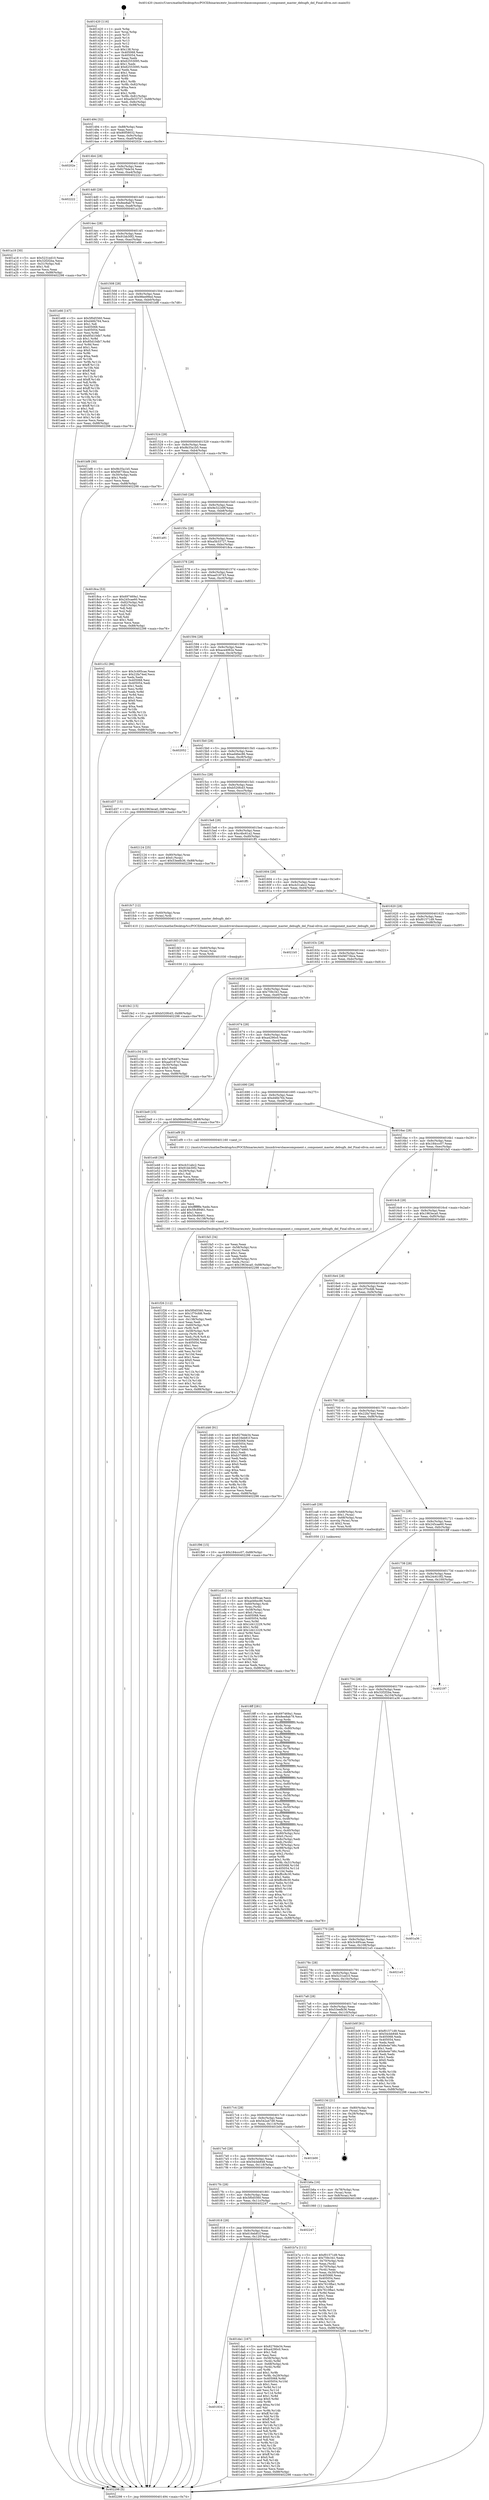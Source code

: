 digraph "0x401420" {
  label = "0x401420 (/mnt/c/Users/mathe/Desktop/tcc/POCII/binaries/extr_linuxdriversbasecomponent.c_component_master_debugfs_del_Final-ollvm.out::main(0))"
  labelloc = "t"
  node[shape=record]

  Entry [label="",width=0.3,height=0.3,shape=circle,fillcolor=black,style=filled]
  "0x401494" [label="{
     0x401494 [32]\l
     | [instrs]\l
     &nbsp;&nbsp;0x401494 \<+6\>: mov -0x88(%rbp),%eax\l
     &nbsp;&nbsp;0x40149a \<+2\>: mov %eax,%ecx\l
     &nbsp;&nbsp;0x40149c \<+6\>: sub $0x80f58032,%ecx\l
     &nbsp;&nbsp;0x4014a2 \<+6\>: mov %eax,-0x9c(%rbp)\l
     &nbsp;&nbsp;0x4014a8 \<+6\>: mov %ecx,-0xa0(%rbp)\l
     &nbsp;&nbsp;0x4014ae \<+6\>: je 000000000040202e \<main+0xc0e\>\l
  }"]
  "0x40202e" [label="{
     0x40202e\l
  }", style=dashed]
  "0x4014b4" [label="{
     0x4014b4 [28]\l
     | [instrs]\l
     &nbsp;&nbsp;0x4014b4 \<+5\>: jmp 00000000004014b9 \<main+0x99\>\l
     &nbsp;&nbsp;0x4014b9 \<+6\>: mov -0x9c(%rbp),%eax\l
     &nbsp;&nbsp;0x4014bf \<+5\>: sub $0x8276de34,%eax\l
     &nbsp;&nbsp;0x4014c4 \<+6\>: mov %eax,-0xa4(%rbp)\l
     &nbsp;&nbsp;0x4014ca \<+6\>: je 0000000000402222 \<main+0xe02\>\l
  }"]
  Exit [label="",width=0.3,height=0.3,shape=circle,fillcolor=black,style=filled,peripheries=2]
  "0x402222" [label="{
     0x402222\l
  }", style=dashed]
  "0x4014d0" [label="{
     0x4014d0 [28]\l
     | [instrs]\l
     &nbsp;&nbsp;0x4014d0 \<+5\>: jmp 00000000004014d5 \<main+0xb5\>\l
     &nbsp;&nbsp;0x4014d5 \<+6\>: mov -0x9c(%rbp),%eax\l
     &nbsp;&nbsp;0x4014db \<+5\>: sub $0x8ee8ab79,%eax\l
     &nbsp;&nbsp;0x4014e0 \<+6\>: mov %eax,-0xa8(%rbp)\l
     &nbsp;&nbsp;0x4014e6 \<+6\>: je 0000000000401a18 \<main+0x5f8\>\l
  }"]
  "0x401fe2" [label="{
     0x401fe2 [15]\l
     | [instrs]\l
     &nbsp;&nbsp;0x401fe2 \<+10\>: movl $0xb520fcd3,-0x88(%rbp)\l
     &nbsp;&nbsp;0x401fec \<+5\>: jmp 0000000000402298 \<main+0xe78\>\l
  }"]
  "0x401a18" [label="{
     0x401a18 [30]\l
     | [instrs]\l
     &nbsp;&nbsp;0x401a18 \<+5\>: mov $0x5231ed10,%eax\l
     &nbsp;&nbsp;0x401a1d \<+5\>: mov $0x32f2f2ba,%ecx\l
     &nbsp;&nbsp;0x401a22 \<+3\>: mov -0x31(%rbp),%dl\l
     &nbsp;&nbsp;0x401a25 \<+3\>: test $0x1,%dl\l
     &nbsp;&nbsp;0x401a28 \<+3\>: cmovne %ecx,%eax\l
     &nbsp;&nbsp;0x401a2b \<+6\>: mov %eax,-0x88(%rbp)\l
     &nbsp;&nbsp;0x401a31 \<+5\>: jmp 0000000000402298 \<main+0xe78\>\l
  }"]
  "0x4014ec" [label="{
     0x4014ec [28]\l
     | [instrs]\l
     &nbsp;&nbsp;0x4014ec \<+5\>: jmp 00000000004014f1 \<main+0xd1\>\l
     &nbsp;&nbsp;0x4014f1 \<+6\>: mov -0x9c(%rbp),%eax\l
     &nbsp;&nbsp;0x4014f7 \<+5\>: sub $0x91bb30f2,%eax\l
     &nbsp;&nbsp;0x4014fc \<+6\>: mov %eax,-0xac(%rbp)\l
     &nbsp;&nbsp;0x401502 \<+6\>: je 0000000000401e66 \<main+0xa46\>\l
  }"]
  "0x401fd3" [label="{
     0x401fd3 [15]\l
     | [instrs]\l
     &nbsp;&nbsp;0x401fd3 \<+4\>: mov -0x60(%rbp),%rax\l
     &nbsp;&nbsp;0x401fd7 \<+3\>: mov (%rax),%rax\l
     &nbsp;&nbsp;0x401fda \<+3\>: mov %rax,%rdi\l
     &nbsp;&nbsp;0x401fdd \<+5\>: call 0000000000401030 \<free@plt\>\l
     | [calls]\l
     &nbsp;&nbsp;0x401030 \{1\} (unknown)\l
  }"]
  "0x401e66" [label="{
     0x401e66 [147]\l
     | [instrs]\l
     &nbsp;&nbsp;0x401e66 \<+5\>: mov $0x5f0d5560,%eax\l
     &nbsp;&nbsp;0x401e6b \<+5\>: mov $0xd46b764,%ecx\l
     &nbsp;&nbsp;0x401e70 \<+2\>: mov $0x1,%dl\l
     &nbsp;&nbsp;0x401e72 \<+7\>: mov 0x405068,%esi\l
     &nbsp;&nbsp;0x401e79 \<+7\>: mov 0x405054,%edi\l
     &nbsp;&nbsp;0x401e80 \<+3\>: mov %esi,%r8d\l
     &nbsp;&nbsp;0x401e83 \<+7\>: add $0x85d10db7,%r8d\l
     &nbsp;&nbsp;0x401e8a \<+4\>: sub $0x1,%r8d\l
     &nbsp;&nbsp;0x401e8e \<+7\>: sub $0x85d10db7,%r8d\l
     &nbsp;&nbsp;0x401e95 \<+4\>: imul %r8d,%esi\l
     &nbsp;&nbsp;0x401e99 \<+3\>: and $0x1,%esi\l
     &nbsp;&nbsp;0x401e9c \<+3\>: cmp $0x0,%esi\l
     &nbsp;&nbsp;0x401e9f \<+4\>: sete %r9b\l
     &nbsp;&nbsp;0x401ea3 \<+3\>: cmp $0xa,%edi\l
     &nbsp;&nbsp;0x401ea6 \<+4\>: setl %r10b\l
     &nbsp;&nbsp;0x401eaa \<+3\>: mov %r9b,%r11b\l
     &nbsp;&nbsp;0x401ead \<+4\>: xor $0xff,%r11b\l
     &nbsp;&nbsp;0x401eb1 \<+3\>: mov %r10b,%bl\l
     &nbsp;&nbsp;0x401eb4 \<+3\>: xor $0xff,%bl\l
     &nbsp;&nbsp;0x401eb7 \<+3\>: xor $0x1,%dl\l
     &nbsp;&nbsp;0x401eba \<+3\>: mov %r11b,%r14b\l
     &nbsp;&nbsp;0x401ebd \<+4\>: and $0xff,%r14b\l
     &nbsp;&nbsp;0x401ec1 \<+3\>: and %dl,%r9b\l
     &nbsp;&nbsp;0x401ec4 \<+3\>: mov %bl,%r15b\l
     &nbsp;&nbsp;0x401ec7 \<+4\>: and $0xff,%r15b\l
     &nbsp;&nbsp;0x401ecb \<+3\>: and %dl,%r10b\l
     &nbsp;&nbsp;0x401ece \<+3\>: or %r9b,%r14b\l
     &nbsp;&nbsp;0x401ed1 \<+3\>: or %r10b,%r15b\l
     &nbsp;&nbsp;0x401ed4 \<+3\>: xor %r15b,%r14b\l
     &nbsp;&nbsp;0x401ed7 \<+3\>: or %bl,%r11b\l
     &nbsp;&nbsp;0x401eda \<+4\>: xor $0xff,%r11b\l
     &nbsp;&nbsp;0x401ede \<+3\>: or $0x1,%dl\l
     &nbsp;&nbsp;0x401ee1 \<+3\>: and %dl,%r11b\l
     &nbsp;&nbsp;0x401ee4 \<+3\>: or %r11b,%r14b\l
     &nbsp;&nbsp;0x401ee7 \<+4\>: test $0x1,%r14b\l
     &nbsp;&nbsp;0x401eeb \<+3\>: cmovne %ecx,%eax\l
     &nbsp;&nbsp;0x401eee \<+6\>: mov %eax,-0x88(%rbp)\l
     &nbsp;&nbsp;0x401ef4 \<+5\>: jmp 0000000000402298 \<main+0xe78\>\l
  }"]
  "0x401508" [label="{
     0x401508 [28]\l
     | [instrs]\l
     &nbsp;&nbsp;0x401508 \<+5\>: jmp 000000000040150d \<main+0xed\>\l
     &nbsp;&nbsp;0x40150d \<+6\>: mov -0x9c(%rbp),%eax\l
     &nbsp;&nbsp;0x401513 \<+5\>: sub $0x98ee99ed,%eax\l
     &nbsp;&nbsp;0x401518 \<+6\>: mov %eax,-0xb0(%rbp)\l
     &nbsp;&nbsp;0x40151e \<+6\>: je 0000000000401bf8 \<main+0x7d8\>\l
  }"]
  "0x401f26" [label="{
     0x401f26 [112]\l
     | [instrs]\l
     &nbsp;&nbsp;0x401f26 \<+5\>: mov $0x5f0d5560,%ecx\l
     &nbsp;&nbsp;0x401f2b \<+5\>: mov $0x1f70cfd6,%edx\l
     &nbsp;&nbsp;0x401f30 \<+2\>: xor %esi,%esi\l
     &nbsp;&nbsp;0x401f32 \<+6\>: mov -0x138(%rbp),%edi\l
     &nbsp;&nbsp;0x401f38 \<+3\>: imul %eax,%edi\l
     &nbsp;&nbsp;0x401f3b \<+4\>: mov -0x60(%rbp),%r8\l
     &nbsp;&nbsp;0x401f3f \<+3\>: mov (%r8),%r8\l
     &nbsp;&nbsp;0x401f42 \<+4\>: mov -0x58(%rbp),%r9\l
     &nbsp;&nbsp;0x401f46 \<+3\>: movslq (%r9),%r9\l
     &nbsp;&nbsp;0x401f49 \<+4\>: mov %edi,(%r8,%r9,4)\l
     &nbsp;&nbsp;0x401f4d \<+7\>: mov 0x405068,%eax\l
     &nbsp;&nbsp;0x401f54 \<+7\>: mov 0x405054,%edi\l
     &nbsp;&nbsp;0x401f5b \<+3\>: sub $0x1,%esi\l
     &nbsp;&nbsp;0x401f5e \<+3\>: mov %eax,%r10d\l
     &nbsp;&nbsp;0x401f61 \<+3\>: add %esi,%r10d\l
     &nbsp;&nbsp;0x401f64 \<+4\>: imul %r10d,%eax\l
     &nbsp;&nbsp;0x401f68 \<+3\>: and $0x1,%eax\l
     &nbsp;&nbsp;0x401f6b \<+3\>: cmp $0x0,%eax\l
     &nbsp;&nbsp;0x401f6e \<+4\>: sete %r11b\l
     &nbsp;&nbsp;0x401f72 \<+3\>: cmp $0xa,%edi\l
     &nbsp;&nbsp;0x401f75 \<+3\>: setl %bl\l
     &nbsp;&nbsp;0x401f78 \<+3\>: mov %r11b,%r14b\l
     &nbsp;&nbsp;0x401f7b \<+3\>: and %bl,%r14b\l
     &nbsp;&nbsp;0x401f7e \<+3\>: xor %bl,%r11b\l
     &nbsp;&nbsp;0x401f81 \<+3\>: or %r11b,%r14b\l
     &nbsp;&nbsp;0x401f84 \<+4\>: test $0x1,%r14b\l
     &nbsp;&nbsp;0x401f88 \<+3\>: cmovne %edx,%ecx\l
     &nbsp;&nbsp;0x401f8b \<+6\>: mov %ecx,-0x88(%rbp)\l
     &nbsp;&nbsp;0x401f91 \<+5\>: jmp 0000000000402298 \<main+0xe78\>\l
  }"]
  "0x401bf8" [label="{
     0x401bf8 [30]\l
     | [instrs]\l
     &nbsp;&nbsp;0x401bf8 \<+5\>: mov $0x9b35a1b5,%eax\l
     &nbsp;&nbsp;0x401bfd \<+5\>: mov $0xf4673bca,%ecx\l
     &nbsp;&nbsp;0x401c02 \<+3\>: mov -0x30(%rbp),%edx\l
     &nbsp;&nbsp;0x401c05 \<+3\>: cmp $0x1,%edx\l
     &nbsp;&nbsp;0x401c08 \<+3\>: cmovl %ecx,%eax\l
     &nbsp;&nbsp;0x401c0b \<+6\>: mov %eax,-0x88(%rbp)\l
     &nbsp;&nbsp;0x401c11 \<+5\>: jmp 0000000000402298 \<main+0xe78\>\l
  }"]
  "0x401524" [label="{
     0x401524 [28]\l
     | [instrs]\l
     &nbsp;&nbsp;0x401524 \<+5\>: jmp 0000000000401529 \<main+0x109\>\l
     &nbsp;&nbsp;0x401529 \<+6\>: mov -0x9c(%rbp),%eax\l
     &nbsp;&nbsp;0x40152f \<+5\>: sub $0x9b35a1b5,%eax\l
     &nbsp;&nbsp;0x401534 \<+6\>: mov %eax,-0xb4(%rbp)\l
     &nbsp;&nbsp;0x40153a \<+6\>: je 0000000000401c16 \<main+0x7f6\>\l
  }"]
  "0x401efe" [label="{
     0x401efe [40]\l
     | [instrs]\l
     &nbsp;&nbsp;0x401efe \<+5\>: mov $0x2,%ecx\l
     &nbsp;&nbsp;0x401f03 \<+1\>: cltd\l
     &nbsp;&nbsp;0x401f04 \<+2\>: idiv %ecx\l
     &nbsp;&nbsp;0x401f06 \<+6\>: imul $0xfffffffe,%edx,%ecx\l
     &nbsp;&nbsp;0x401f0c \<+6\>: add $0x59c89461,%ecx\l
     &nbsp;&nbsp;0x401f12 \<+3\>: add $0x1,%ecx\l
     &nbsp;&nbsp;0x401f15 \<+6\>: sub $0x59c89461,%ecx\l
     &nbsp;&nbsp;0x401f1b \<+6\>: mov %ecx,-0x138(%rbp)\l
     &nbsp;&nbsp;0x401f21 \<+5\>: call 0000000000401160 \<next_i\>\l
     | [calls]\l
     &nbsp;&nbsp;0x401160 \{1\} (/mnt/c/Users/mathe/Desktop/tcc/POCII/binaries/extr_linuxdriversbasecomponent.c_component_master_debugfs_del_Final-ollvm.out::next_i)\l
  }"]
  "0x401c16" [label="{
     0x401c16\l
  }", style=dashed]
  "0x401540" [label="{
     0x401540 [28]\l
     | [instrs]\l
     &nbsp;&nbsp;0x401540 \<+5\>: jmp 0000000000401545 \<main+0x125\>\l
     &nbsp;&nbsp;0x401545 \<+6\>: mov -0x9c(%rbp),%eax\l
     &nbsp;&nbsp;0x40154b \<+5\>: sub $0x9e32249f,%eax\l
     &nbsp;&nbsp;0x401550 \<+6\>: mov %eax,-0xb8(%rbp)\l
     &nbsp;&nbsp;0x401556 \<+6\>: je 0000000000401a91 \<main+0x671\>\l
  }"]
  "0x401834" [label="{
     0x401834\l
  }", style=dashed]
  "0x401a91" [label="{
     0x401a91\l
  }", style=dashed]
  "0x40155c" [label="{
     0x40155c [28]\l
     | [instrs]\l
     &nbsp;&nbsp;0x40155c \<+5\>: jmp 0000000000401561 \<main+0x141\>\l
     &nbsp;&nbsp;0x401561 \<+6\>: mov -0x9c(%rbp),%eax\l
     &nbsp;&nbsp;0x401567 \<+5\>: sub $0xa5b33727,%eax\l
     &nbsp;&nbsp;0x40156c \<+6\>: mov %eax,-0xbc(%rbp)\l
     &nbsp;&nbsp;0x401572 \<+6\>: je 00000000004018ca \<main+0x4aa\>\l
  }"]
  "0x401da1" [label="{
     0x401da1 [167]\l
     | [instrs]\l
     &nbsp;&nbsp;0x401da1 \<+5\>: mov $0x8276de34,%eax\l
     &nbsp;&nbsp;0x401da6 \<+5\>: mov $0xa4290c0,%ecx\l
     &nbsp;&nbsp;0x401dab \<+2\>: mov $0x1,%dl\l
     &nbsp;&nbsp;0x401dad \<+2\>: xor %esi,%esi\l
     &nbsp;&nbsp;0x401daf \<+4\>: mov -0x58(%rbp),%rdi\l
     &nbsp;&nbsp;0x401db3 \<+3\>: mov (%rdi),%r8d\l
     &nbsp;&nbsp;0x401db6 \<+4\>: mov -0x68(%rbp),%rdi\l
     &nbsp;&nbsp;0x401dba \<+3\>: cmp (%rdi),%r8d\l
     &nbsp;&nbsp;0x401dbd \<+4\>: setl %r9b\l
     &nbsp;&nbsp;0x401dc1 \<+4\>: and $0x1,%r9b\l
     &nbsp;&nbsp;0x401dc5 \<+4\>: mov %r9b,-0x29(%rbp)\l
     &nbsp;&nbsp;0x401dc9 \<+8\>: mov 0x405068,%r8d\l
     &nbsp;&nbsp;0x401dd1 \<+8\>: mov 0x405054,%r10d\l
     &nbsp;&nbsp;0x401dd9 \<+3\>: sub $0x1,%esi\l
     &nbsp;&nbsp;0x401ddc \<+3\>: mov %r8d,%r11d\l
     &nbsp;&nbsp;0x401ddf \<+3\>: add %esi,%r11d\l
     &nbsp;&nbsp;0x401de2 \<+4\>: imul %r11d,%r8d\l
     &nbsp;&nbsp;0x401de6 \<+4\>: and $0x1,%r8d\l
     &nbsp;&nbsp;0x401dea \<+4\>: cmp $0x0,%r8d\l
     &nbsp;&nbsp;0x401dee \<+4\>: sete %r9b\l
     &nbsp;&nbsp;0x401df2 \<+4\>: cmp $0xa,%r10d\l
     &nbsp;&nbsp;0x401df6 \<+3\>: setl %bl\l
     &nbsp;&nbsp;0x401df9 \<+3\>: mov %r9b,%r14b\l
     &nbsp;&nbsp;0x401dfc \<+4\>: xor $0xff,%r14b\l
     &nbsp;&nbsp;0x401e00 \<+3\>: mov %bl,%r15b\l
     &nbsp;&nbsp;0x401e03 \<+4\>: xor $0xff,%r15b\l
     &nbsp;&nbsp;0x401e07 \<+3\>: xor $0x0,%dl\l
     &nbsp;&nbsp;0x401e0a \<+3\>: mov %r14b,%r12b\l
     &nbsp;&nbsp;0x401e0d \<+4\>: and $0x0,%r12b\l
     &nbsp;&nbsp;0x401e11 \<+3\>: and %dl,%r9b\l
     &nbsp;&nbsp;0x401e14 \<+3\>: mov %r15b,%r13b\l
     &nbsp;&nbsp;0x401e17 \<+4\>: and $0x0,%r13b\l
     &nbsp;&nbsp;0x401e1b \<+2\>: and %dl,%bl\l
     &nbsp;&nbsp;0x401e1d \<+3\>: or %r9b,%r12b\l
     &nbsp;&nbsp;0x401e20 \<+3\>: or %bl,%r13b\l
     &nbsp;&nbsp;0x401e23 \<+3\>: xor %r13b,%r12b\l
     &nbsp;&nbsp;0x401e26 \<+3\>: or %r15b,%r14b\l
     &nbsp;&nbsp;0x401e29 \<+4\>: xor $0xff,%r14b\l
     &nbsp;&nbsp;0x401e2d \<+3\>: or $0x0,%dl\l
     &nbsp;&nbsp;0x401e30 \<+3\>: and %dl,%r14b\l
     &nbsp;&nbsp;0x401e33 \<+3\>: or %r14b,%r12b\l
     &nbsp;&nbsp;0x401e36 \<+4\>: test $0x1,%r12b\l
     &nbsp;&nbsp;0x401e3a \<+3\>: cmovne %ecx,%eax\l
     &nbsp;&nbsp;0x401e3d \<+6\>: mov %eax,-0x88(%rbp)\l
     &nbsp;&nbsp;0x401e43 \<+5\>: jmp 0000000000402298 \<main+0xe78\>\l
  }"]
  "0x4018ca" [label="{
     0x4018ca [53]\l
     | [instrs]\l
     &nbsp;&nbsp;0x4018ca \<+5\>: mov $0x697469a1,%eax\l
     &nbsp;&nbsp;0x4018cf \<+5\>: mov $0x245cae60,%ecx\l
     &nbsp;&nbsp;0x4018d4 \<+6\>: mov -0x82(%rbp),%dl\l
     &nbsp;&nbsp;0x4018da \<+7\>: mov -0x81(%rbp),%sil\l
     &nbsp;&nbsp;0x4018e1 \<+3\>: mov %dl,%dil\l
     &nbsp;&nbsp;0x4018e4 \<+3\>: and %sil,%dil\l
     &nbsp;&nbsp;0x4018e7 \<+3\>: xor %sil,%dl\l
     &nbsp;&nbsp;0x4018ea \<+3\>: or %dl,%dil\l
     &nbsp;&nbsp;0x4018ed \<+4\>: test $0x1,%dil\l
     &nbsp;&nbsp;0x4018f1 \<+3\>: cmovne %ecx,%eax\l
     &nbsp;&nbsp;0x4018f4 \<+6\>: mov %eax,-0x88(%rbp)\l
     &nbsp;&nbsp;0x4018fa \<+5\>: jmp 0000000000402298 \<main+0xe78\>\l
  }"]
  "0x401578" [label="{
     0x401578 [28]\l
     | [instrs]\l
     &nbsp;&nbsp;0x401578 \<+5\>: jmp 000000000040157d \<main+0x15d\>\l
     &nbsp;&nbsp;0x40157d \<+6\>: mov -0x9c(%rbp),%eax\l
     &nbsp;&nbsp;0x401583 \<+5\>: sub $0xaa018743,%eax\l
     &nbsp;&nbsp;0x401588 \<+6\>: mov %eax,-0xc0(%rbp)\l
     &nbsp;&nbsp;0x40158e \<+6\>: je 0000000000401c52 \<main+0x832\>\l
  }"]
  "0x402298" [label="{
     0x402298 [5]\l
     | [instrs]\l
     &nbsp;&nbsp;0x402298 \<+5\>: jmp 0000000000401494 \<main+0x74\>\l
  }"]
  "0x401420" [label="{
     0x401420 [116]\l
     | [instrs]\l
     &nbsp;&nbsp;0x401420 \<+1\>: push %rbp\l
     &nbsp;&nbsp;0x401421 \<+3\>: mov %rsp,%rbp\l
     &nbsp;&nbsp;0x401424 \<+2\>: push %r15\l
     &nbsp;&nbsp;0x401426 \<+2\>: push %r14\l
     &nbsp;&nbsp;0x401428 \<+2\>: push %r13\l
     &nbsp;&nbsp;0x40142a \<+2\>: push %r12\l
     &nbsp;&nbsp;0x40142c \<+1\>: push %rbx\l
     &nbsp;&nbsp;0x40142d \<+7\>: sub $0x138,%rsp\l
     &nbsp;&nbsp;0x401434 \<+7\>: mov 0x405068,%eax\l
     &nbsp;&nbsp;0x40143b \<+7\>: mov 0x405054,%ecx\l
     &nbsp;&nbsp;0x401442 \<+2\>: mov %eax,%edx\l
     &nbsp;&nbsp;0x401444 \<+6\>: sub $0x62553095,%edx\l
     &nbsp;&nbsp;0x40144a \<+3\>: sub $0x1,%edx\l
     &nbsp;&nbsp;0x40144d \<+6\>: add $0x62553095,%edx\l
     &nbsp;&nbsp;0x401453 \<+3\>: imul %edx,%eax\l
     &nbsp;&nbsp;0x401456 \<+3\>: and $0x1,%eax\l
     &nbsp;&nbsp;0x401459 \<+3\>: cmp $0x0,%eax\l
     &nbsp;&nbsp;0x40145c \<+4\>: sete %r8b\l
     &nbsp;&nbsp;0x401460 \<+4\>: and $0x1,%r8b\l
     &nbsp;&nbsp;0x401464 \<+7\>: mov %r8b,-0x82(%rbp)\l
     &nbsp;&nbsp;0x40146b \<+3\>: cmp $0xa,%ecx\l
     &nbsp;&nbsp;0x40146e \<+4\>: setl %r8b\l
     &nbsp;&nbsp;0x401472 \<+4\>: and $0x1,%r8b\l
     &nbsp;&nbsp;0x401476 \<+7\>: mov %r8b,-0x81(%rbp)\l
     &nbsp;&nbsp;0x40147d \<+10\>: movl $0xa5b33727,-0x88(%rbp)\l
     &nbsp;&nbsp;0x401487 \<+6\>: mov %edi,-0x8c(%rbp)\l
     &nbsp;&nbsp;0x40148d \<+7\>: mov %rsi,-0x98(%rbp)\l
  }"]
  "0x401818" [label="{
     0x401818 [28]\l
     | [instrs]\l
     &nbsp;&nbsp;0x401818 \<+5\>: jmp 000000000040181d \<main+0x3fd\>\l
     &nbsp;&nbsp;0x40181d \<+6\>: mov -0x9c(%rbp),%eax\l
     &nbsp;&nbsp;0x401823 \<+5\>: sub $0x616eb81f,%eax\l
     &nbsp;&nbsp;0x401828 \<+6\>: mov %eax,-0x120(%rbp)\l
     &nbsp;&nbsp;0x40182e \<+6\>: je 0000000000401da1 \<main+0x981\>\l
  }"]
  "0x401c52" [label="{
     0x401c52 [86]\l
     | [instrs]\l
     &nbsp;&nbsp;0x401c52 \<+5\>: mov $0x3c495cae,%eax\l
     &nbsp;&nbsp;0x401c57 \<+5\>: mov $0x22fa74ed,%ecx\l
     &nbsp;&nbsp;0x401c5c \<+2\>: xor %edx,%edx\l
     &nbsp;&nbsp;0x401c5e \<+7\>: mov 0x405068,%esi\l
     &nbsp;&nbsp;0x401c65 \<+7\>: mov 0x405054,%edi\l
     &nbsp;&nbsp;0x401c6c \<+3\>: sub $0x1,%edx\l
     &nbsp;&nbsp;0x401c6f \<+3\>: mov %esi,%r8d\l
     &nbsp;&nbsp;0x401c72 \<+3\>: add %edx,%r8d\l
     &nbsp;&nbsp;0x401c75 \<+4\>: imul %r8d,%esi\l
     &nbsp;&nbsp;0x401c79 \<+3\>: and $0x1,%esi\l
     &nbsp;&nbsp;0x401c7c \<+3\>: cmp $0x0,%esi\l
     &nbsp;&nbsp;0x401c7f \<+4\>: sete %r9b\l
     &nbsp;&nbsp;0x401c83 \<+3\>: cmp $0xa,%edi\l
     &nbsp;&nbsp;0x401c86 \<+4\>: setl %r10b\l
     &nbsp;&nbsp;0x401c8a \<+3\>: mov %r9b,%r11b\l
     &nbsp;&nbsp;0x401c8d \<+3\>: and %r10b,%r11b\l
     &nbsp;&nbsp;0x401c90 \<+3\>: xor %r10b,%r9b\l
     &nbsp;&nbsp;0x401c93 \<+3\>: or %r9b,%r11b\l
     &nbsp;&nbsp;0x401c96 \<+4\>: test $0x1,%r11b\l
     &nbsp;&nbsp;0x401c9a \<+3\>: cmovne %ecx,%eax\l
     &nbsp;&nbsp;0x401c9d \<+6\>: mov %eax,-0x88(%rbp)\l
     &nbsp;&nbsp;0x401ca3 \<+5\>: jmp 0000000000402298 \<main+0xe78\>\l
  }"]
  "0x401594" [label="{
     0x401594 [28]\l
     | [instrs]\l
     &nbsp;&nbsp;0x401594 \<+5\>: jmp 0000000000401599 \<main+0x179\>\l
     &nbsp;&nbsp;0x401599 \<+6\>: mov -0x9c(%rbp),%eax\l
     &nbsp;&nbsp;0x40159f \<+5\>: sub $0xace4062e,%eax\l
     &nbsp;&nbsp;0x4015a4 \<+6\>: mov %eax,-0xc4(%rbp)\l
     &nbsp;&nbsp;0x4015aa \<+6\>: je 0000000000402052 \<main+0xc32\>\l
  }"]
  "0x402247" [label="{
     0x402247\l
  }", style=dashed]
  "0x402052" [label="{
     0x402052\l
  }", style=dashed]
  "0x4015b0" [label="{
     0x4015b0 [28]\l
     | [instrs]\l
     &nbsp;&nbsp;0x4015b0 \<+5\>: jmp 00000000004015b5 \<main+0x195\>\l
     &nbsp;&nbsp;0x4015b5 \<+6\>: mov -0x9c(%rbp),%eax\l
     &nbsp;&nbsp;0x4015bb \<+5\>: sub $0xad46ec86,%eax\l
     &nbsp;&nbsp;0x4015c0 \<+6\>: mov %eax,-0xc8(%rbp)\l
     &nbsp;&nbsp;0x4015c6 \<+6\>: je 0000000000401d37 \<main+0x917\>\l
  }"]
  "0x401cc5" [label="{
     0x401cc5 [114]\l
     | [instrs]\l
     &nbsp;&nbsp;0x401cc5 \<+5\>: mov $0x3c495cae,%ecx\l
     &nbsp;&nbsp;0x401cca \<+5\>: mov $0xad46ec86,%edx\l
     &nbsp;&nbsp;0x401ccf \<+4\>: mov -0x60(%rbp),%rdi\l
     &nbsp;&nbsp;0x401cd3 \<+3\>: mov %rax,(%rdi)\l
     &nbsp;&nbsp;0x401cd6 \<+4\>: mov -0x58(%rbp),%rax\l
     &nbsp;&nbsp;0x401cda \<+6\>: movl $0x0,(%rax)\l
     &nbsp;&nbsp;0x401ce0 \<+7\>: mov 0x405068,%esi\l
     &nbsp;&nbsp;0x401ce7 \<+8\>: mov 0x405054,%r8d\l
     &nbsp;&nbsp;0x401cef \<+3\>: mov %esi,%r9d\l
     &nbsp;&nbsp;0x401cf2 \<+7\>: sub $0x1d412229,%r9d\l
     &nbsp;&nbsp;0x401cf9 \<+4\>: sub $0x1,%r9d\l
     &nbsp;&nbsp;0x401cfd \<+7\>: add $0x1d412229,%r9d\l
     &nbsp;&nbsp;0x401d04 \<+4\>: imul %r9d,%esi\l
     &nbsp;&nbsp;0x401d08 \<+3\>: and $0x1,%esi\l
     &nbsp;&nbsp;0x401d0b \<+3\>: cmp $0x0,%esi\l
     &nbsp;&nbsp;0x401d0e \<+4\>: sete %r10b\l
     &nbsp;&nbsp;0x401d12 \<+4\>: cmp $0xa,%r8d\l
     &nbsp;&nbsp;0x401d16 \<+4\>: setl %r11b\l
     &nbsp;&nbsp;0x401d1a \<+3\>: mov %r10b,%bl\l
     &nbsp;&nbsp;0x401d1d \<+3\>: and %r11b,%bl\l
     &nbsp;&nbsp;0x401d20 \<+3\>: xor %r11b,%r10b\l
     &nbsp;&nbsp;0x401d23 \<+3\>: or %r10b,%bl\l
     &nbsp;&nbsp;0x401d26 \<+3\>: test $0x1,%bl\l
     &nbsp;&nbsp;0x401d29 \<+3\>: cmovne %edx,%ecx\l
     &nbsp;&nbsp;0x401d2c \<+6\>: mov %ecx,-0x88(%rbp)\l
     &nbsp;&nbsp;0x401d32 \<+5\>: jmp 0000000000402298 \<main+0xe78\>\l
  }"]
  "0x401d37" [label="{
     0x401d37 [15]\l
     | [instrs]\l
     &nbsp;&nbsp;0x401d37 \<+10\>: movl $0x1963eca0,-0x88(%rbp)\l
     &nbsp;&nbsp;0x401d41 \<+5\>: jmp 0000000000402298 \<main+0xe78\>\l
  }"]
  "0x4015cc" [label="{
     0x4015cc [28]\l
     | [instrs]\l
     &nbsp;&nbsp;0x4015cc \<+5\>: jmp 00000000004015d1 \<main+0x1b1\>\l
     &nbsp;&nbsp;0x4015d1 \<+6\>: mov -0x9c(%rbp),%eax\l
     &nbsp;&nbsp;0x4015d7 \<+5\>: sub $0xb520fcd3,%eax\l
     &nbsp;&nbsp;0x4015dc \<+6\>: mov %eax,-0xcc(%rbp)\l
     &nbsp;&nbsp;0x4015e2 \<+6\>: je 0000000000402124 \<main+0xd04\>\l
  }"]
  "0x401b7a" [label="{
     0x401b7a [111]\l
     | [instrs]\l
     &nbsp;&nbsp;0x401b7a \<+5\>: mov $0xf01571d9,%ecx\l
     &nbsp;&nbsp;0x401b7f \<+5\>: mov $0x759c341,%edx\l
     &nbsp;&nbsp;0x401b84 \<+4\>: mov -0x70(%rbp),%rdi\l
     &nbsp;&nbsp;0x401b88 \<+2\>: mov %eax,(%rdi)\l
     &nbsp;&nbsp;0x401b8a \<+4\>: mov -0x70(%rbp),%rdi\l
     &nbsp;&nbsp;0x401b8e \<+2\>: mov (%rdi),%eax\l
     &nbsp;&nbsp;0x401b90 \<+3\>: mov %eax,-0x30(%rbp)\l
     &nbsp;&nbsp;0x401b93 \<+7\>: mov 0x405068,%eax\l
     &nbsp;&nbsp;0x401b9a \<+7\>: mov 0x405054,%esi\l
     &nbsp;&nbsp;0x401ba1 \<+3\>: mov %eax,%r8d\l
     &nbsp;&nbsp;0x401ba4 \<+7\>: add $0x7610fbe1,%r8d\l
     &nbsp;&nbsp;0x401bab \<+4\>: sub $0x1,%r8d\l
     &nbsp;&nbsp;0x401baf \<+7\>: sub $0x7610fbe1,%r8d\l
     &nbsp;&nbsp;0x401bb6 \<+4\>: imul %r8d,%eax\l
     &nbsp;&nbsp;0x401bba \<+3\>: and $0x1,%eax\l
     &nbsp;&nbsp;0x401bbd \<+3\>: cmp $0x0,%eax\l
     &nbsp;&nbsp;0x401bc0 \<+4\>: sete %r9b\l
     &nbsp;&nbsp;0x401bc4 \<+3\>: cmp $0xa,%esi\l
     &nbsp;&nbsp;0x401bc7 \<+4\>: setl %r10b\l
     &nbsp;&nbsp;0x401bcb \<+3\>: mov %r9b,%r11b\l
     &nbsp;&nbsp;0x401bce \<+3\>: and %r10b,%r11b\l
     &nbsp;&nbsp;0x401bd1 \<+3\>: xor %r10b,%r9b\l
     &nbsp;&nbsp;0x401bd4 \<+3\>: or %r9b,%r11b\l
     &nbsp;&nbsp;0x401bd7 \<+4\>: test $0x1,%r11b\l
     &nbsp;&nbsp;0x401bdb \<+3\>: cmovne %edx,%ecx\l
     &nbsp;&nbsp;0x401bde \<+6\>: mov %ecx,-0x88(%rbp)\l
     &nbsp;&nbsp;0x401be4 \<+5\>: jmp 0000000000402298 \<main+0xe78\>\l
  }"]
  "0x402124" [label="{
     0x402124 [25]\l
     | [instrs]\l
     &nbsp;&nbsp;0x402124 \<+4\>: mov -0x80(%rbp),%rax\l
     &nbsp;&nbsp;0x402128 \<+6\>: movl $0x0,(%rax)\l
     &nbsp;&nbsp;0x40212e \<+10\>: movl $0x53eefb36,-0x88(%rbp)\l
     &nbsp;&nbsp;0x402138 \<+5\>: jmp 0000000000402298 \<main+0xe78\>\l
  }"]
  "0x4015e8" [label="{
     0x4015e8 [28]\l
     | [instrs]\l
     &nbsp;&nbsp;0x4015e8 \<+5\>: jmp 00000000004015ed \<main+0x1cd\>\l
     &nbsp;&nbsp;0x4015ed \<+6\>: mov -0x9c(%rbp),%eax\l
     &nbsp;&nbsp;0x4015f3 \<+5\>: sub $0xc4bc61a2,%eax\l
     &nbsp;&nbsp;0x4015f8 \<+6\>: mov %eax,-0xd0(%rbp)\l
     &nbsp;&nbsp;0x4015fe \<+6\>: je 0000000000401ff1 \<main+0xbd1\>\l
  }"]
  "0x4017fc" [label="{
     0x4017fc [28]\l
     | [instrs]\l
     &nbsp;&nbsp;0x4017fc \<+5\>: jmp 0000000000401801 \<main+0x3e1\>\l
     &nbsp;&nbsp;0x401801 \<+6\>: mov -0x9c(%rbp),%eax\l
     &nbsp;&nbsp;0x401807 \<+5\>: sub $0x5f0d5560,%eax\l
     &nbsp;&nbsp;0x40180c \<+6\>: mov %eax,-0x11c(%rbp)\l
     &nbsp;&nbsp;0x401812 \<+6\>: je 0000000000402247 \<main+0xe27\>\l
  }"]
  "0x401ff1" [label="{
     0x401ff1\l
  }", style=dashed]
  "0x401604" [label="{
     0x401604 [28]\l
     | [instrs]\l
     &nbsp;&nbsp;0x401604 \<+5\>: jmp 0000000000401609 \<main+0x1e9\>\l
     &nbsp;&nbsp;0x401609 \<+6\>: mov -0x9c(%rbp),%eax\l
     &nbsp;&nbsp;0x40160f \<+5\>: sub $0xcb31abc2,%eax\l
     &nbsp;&nbsp;0x401614 \<+6\>: mov %eax,-0xd4(%rbp)\l
     &nbsp;&nbsp;0x40161a \<+6\>: je 0000000000401fc7 \<main+0xba7\>\l
  }"]
  "0x401b6a" [label="{
     0x401b6a [16]\l
     | [instrs]\l
     &nbsp;&nbsp;0x401b6a \<+4\>: mov -0x78(%rbp),%rax\l
     &nbsp;&nbsp;0x401b6e \<+3\>: mov (%rax),%rax\l
     &nbsp;&nbsp;0x401b71 \<+4\>: mov 0x8(%rax),%rdi\l
     &nbsp;&nbsp;0x401b75 \<+5\>: call 0000000000401060 \<atoi@plt\>\l
     | [calls]\l
     &nbsp;&nbsp;0x401060 \{1\} (unknown)\l
  }"]
  "0x401fc7" [label="{
     0x401fc7 [12]\l
     | [instrs]\l
     &nbsp;&nbsp;0x401fc7 \<+4\>: mov -0x60(%rbp),%rax\l
     &nbsp;&nbsp;0x401fcb \<+3\>: mov (%rax),%rdi\l
     &nbsp;&nbsp;0x401fce \<+5\>: call 0000000000401410 \<component_master_debugfs_del\>\l
     | [calls]\l
     &nbsp;&nbsp;0x401410 \{1\} (/mnt/c/Users/mathe/Desktop/tcc/POCII/binaries/extr_linuxdriversbasecomponent.c_component_master_debugfs_del_Final-ollvm.out::component_master_debugfs_del)\l
  }"]
  "0x401620" [label="{
     0x401620 [28]\l
     | [instrs]\l
     &nbsp;&nbsp;0x401620 \<+5\>: jmp 0000000000401625 \<main+0x205\>\l
     &nbsp;&nbsp;0x401625 \<+6\>: mov -0x9c(%rbp),%eax\l
     &nbsp;&nbsp;0x40162b \<+5\>: sub $0xf01571d9,%eax\l
     &nbsp;&nbsp;0x401630 \<+6\>: mov %eax,-0xd8(%rbp)\l
     &nbsp;&nbsp;0x401636 \<+6\>: je 00000000004021b5 \<main+0xd95\>\l
  }"]
  "0x4017e0" [label="{
     0x4017e0 [28]\l
     | [instrs]\l
     &nbsp;&nbsp;0x4017e0 \<+5\>: jmp 00000000004017e5 \<main+0x3c5\>\l
     &nbsp;&nbsp;0x4017e5 \<+6\>: mov -0x9c(%rbp),%eax\l
     &nbsp;&nbsp;0x4017eb \<+5\>: sub $0x54cbb848,%eax\l
     &nbsp;&nbsp;0x4017f0 \<+6\>: mov %eax,-0x118(%rbp)\l
     &nbsp;&nbsp;0x4017f6 \<+6\>: je 0000000000401b6a \<main+0x74a\>\l
  }"]
  "0x4021b5" [label="{
     0x4021b5\l
  }", style=dashed]
  "0x40163c" [label="{
     0x40163c [28]\l
     | [instrs]\l
     &nbsp;&nbsp;0x40163c \<+5\>: jmp 0000000000401641 \<main+0x221\>\l
     &nbsp;&nbsp;0x401641 \<+6\>: mov -0x9c(%rbp),%eax\l
     &nbsp;&nbsp;0x401647 \<+5\>: sub $0xf4673bca,%eax\l
     &nbsp;&nbsp;0x40164c \<+6\>: mov %eax,-0xdc(%rbp)\l
     &nbsp;&nbsp;0x401652 \<+6\>: je 0000000000401c34 \<main+0x814\>\l
  }"]
  "0x401b00" [label="{
     0x401b00\l
  }", style=dashed]
  "0x401c34" [label="{
     0x401c34 [30]\l
     | [instrs]\l
     &nbsp;&nbsp;0x401c34 \<+5\>: mov $0x7a96487e,%eax\l
     &nbsp;&nbsp;0x401c39 \<+5\>: mov $0xaa018743,%ecx\l
     &nbsp;&nbsp;0x401c3e \<+3\>: mov -0x30(%rbp),%edx\l
     &nbsp;&nbsp;0x401c41 \<+3\>: cmp $0x0,%edx\l
     &nbsp;&nbsp;0x401c44 \<+3\>: cmove %ecx,%eax\l
     &nbsp;&nbsp;0x401c47 \<+6\>: mov %eax,-0x88(%rbp)\l
     &nbsp;&nbsp;0x401c4d \<+5\>: jmp 0000000000402298 \<main+0xe78\>\l
  }"]
  "0x401658" [label="{
     0x401658 [28]\l
     | [instrs]\l
     &nbsp;&nbsp;0x401658 \<+5\>: jmp 000000000040165d \<main+0x23d\>\l
     &nbsp;&nbsp;0x40165d \<+6\>: mov -0x9c(%rbp),%eax\l
     &nbsp;&nbsp;0x401663 \<+5\>: sub $0x759c341,%eax\l
     &nbsp;&nbsp;0x401668 \<+6\>: mov %eax,-0xe0(%rbp)\l
     &nbsp;&nbsp;0x40166e \<+6\>: je 0000000000401be9 \<main+0x7c9\>\l
  }"]
  "0x4017c4" [label="{
     0x4017c4 [28]\l
     | [instrs]\l
     &nbsp;&nbsp;0x4017c4 \<+5\>: jmp 00000000004017c9 \<main+0x3a9\>\l
     &nbsp;&nbsp;0x4017c9 \<+6\>: mov -0x9c(%rbp),%eax\l
     &nbsp;&nbsp;0x4017cf \<+5\>: sub $0x542a47d9,%eax\l
     &nbsp;&nbsp;0x4017d4 \<+6\>: mov %eax,-0x114(%rbp)\l
     &nbsp;&nbsp;0x4017da \<+6\>: je 0000000000401b00 \<main+0x6e0\>\l
  }"]
  "0x401be9" [label="{
     0x401be9 [15]\l
     | [instrs]\l
     &nbsp;&nbsp;0x401be9 \<+10\>: movl $0x98ee99ed,-0x88(%rbp)\l
     &nbsp;&nbsp;0x401bf3 \<+5\>: jmp 0000000000402298 \<main+0xe78\>\l
  }"]
  "0x401674" [label="{
     0x401674 [28]\l
     | [instrs]\l
     &nbsp;&nbsp;0x401674 \<+5\>: jmp 0000000000401679 \<main+0x259\>\l
     &nbsp;&nbsp;0x401679 \<+6\>: mov -0x9c(%rbp),%eax\l
     &nbsp;&nbsp;0x40167f \<+5\>: sub $0xa4290c0,%eax\l
     &nbsp;&nbsp;0x401684 \<+6\>: mov %eax,-0xe4(%rbp)\l
     &nbsp;&nbsp;0x40168a \<+6\>: je 0000000000401e48 \<main+0xa28\>\l
  }"]
  "0x40213d" [label="{
     0x40213d [21]\l
     | [instrs]\l
     &nbsp;&nbsp;0x40213d \<+4\>: mov -0x80(%rbp),%rax\l
     &nbsp;&nbsp;0x402141 \<+2\>: mov (%rax),%eax\l
     &nbsp;&nbsp;0x402143 \<+4\>: lea -0x28(%rbp),%rsp\l
     &nbsp;&nbsp;0x402147 \<+1\>: pop %rbx\l
     &nbsp;&nbsp;0x402148 \<+2\>: pop %r12\l
     &nbsp;&nbsp;0x40214a \<+2\>: pop %r13\l
     &nbsp;&nbsp;0x40214c \<+2\>: pop %r14\l
     &nbsp;&nbsp;0x40214e \<+2\>: pop %r15\l
     &nbsp;&nbsp;0x402150 \<+1\>: pop %rbp\l
     &nbsp;&nbsp;0x402151 \<+1\>: ret\l
  }"]
  "0x401e48" [label="{
     0x401e48 [30]\l
     | [instrs]\l
     &nbsp;&nbsp;0x401e48 \<+5\>: mov $0xcb31abc2,%eax\l
     &nbsp;&nbsp;0x401e4d \<+5\>: mov $0x91bb30f2,%ecx\l
     &nbsp;&nbsp;0x401e52 \<+3\>: mov -0x29(%rbp),%dl\l
     &nbsp;&nbsp;0x401e55 \<+3\>: test $0x1,%dl\l
     &nbsp;&nbsp;0x401e58 \<+3\>: cmovne %ecx,%eax\l
     &nbsp;&nbsp;0x401e5b \<+6\>: mov %eax,-0x88(%rbp)\l
     &nbsp;&nbsp;0x401e61 \<+5\>: jmp 0000000000402298 \<main+0xe78\>\l
  }"]
  "0x401690" [label="{
     0x401690 [28]\l
     | [instrs]\l
     &nbsp;&nbsp;0x401690 \<+5\>: jmp 0000000000401695 \<main+0x275\>\l
     &nbsp;&nbsp;0x401695 \<+6\>: mov -0x9c(%rbp),%eax\l
     &nbsp;&nbsp;0x40169b \<+5\>: sub $0xd46b764,%eax\l
     &nbsp;&nbsp;0x4016a0 \<+6\>: mov %eax,-0xe8(%rbp)\l
     &nbsp;&nbsp;0x4016a6 \<+6\>: je 0000000000401ef9 \<main+0xad9\>\l
  }"]
  "0x4017a8" [label="{
     0x4017a8 [28]\l
     | [instrs]\l
     &nbsp;&nbsp;0x4017a8 \<+5\>: jmp 00000000004017ad \<main+0x38d\>\l
     &nbsp;&nbsp;0x4017ad \<+6\>: mov -0x9c(%rbp),%eax\l
     &nbsp;&nbsp;0x4017b3 \<+5\>: sub $0x53eefb36,%eax\l
     &nbsp;&nbsp;0x4017b8 \<+6\>: mov %eax,-0x110(%rbp)\l
     &nbsp;&nbsp;0x4017be \<+6\>: je 000000000040213d \<main+0xd1d\>\l
  }"]
  "0x401ef9" [label="{
     0x401ef9 [5]\l
     | [instrs]\l
     &nbsp;&nbsp;0x401ef9 \<+5\>: call 0000000000401160 \<next_i\>\l
     | [calls]\l
     &nbsp;&nbsp;0x401160 \{1\} (/mnt/c/Users/mathe/Desktop/tcc/POCII/binaries/extr_linuxdriversbasecomponent.c_component_master_debugfs_del_Final-ollvm.out::next_i)\l
  }"]
  "0x4016ac" [label="{
     0x4016ac [28]\l
     | [instrs]\l
     &nbsp;&nbsp;0x4016ac \<+5\>: jmp 00000000004016b1 \<main+0x291\>\l
     &nbsp;&nbsp;0x4016b1 \<+6\>: mov -0x9c(%rbp),%eax\l
     &nbsp;&nbsp;0x4016b7 \<+5\>: sub $0x184ccc07,%eax\l
     &nbsp;&nbsp;0x4016bc \<+6\>: mov %eax,-0xec(%rbp)\l
     &nbsp;&nbsp;0x4016c2 \<+6\>: je 0000000000401fa5 \<main+0xb85\>\l
  }"]
  "0x401b0f" [label="{
     0x401b0f [91]\l
     | [instrs]\l
     &nbsp;&nbsp;0x401b0f \<+5\>: mov $0xf01571d9,%eax\l
     &nbsp;&nbsp;0x401b14 \<+5\>: mov $0x54cbb848,%ecx\l
     &nbsp;&nbsp;0x401b19 \<+7\>: mov 0x405068,%edx\l
     &nbsp;&nbsp;0x401b20 \<+7\>: mov 0x405054,%esi\l
     &nbsp;&nbsp;0x401b27 \<+2\>: mov %edx,%edi\l
     &nbsp;&nbsp;0x401b29 \<+6\>: sub $0x6e4e746c,%edi\l
     &nbsp;&nbsp;0x401b2f \<+3\>: sub $0x1,%edi\l
     &nbsp;&nbsp;0x401b32 \<+6\>: add $0x6e4e746c,%edi\l
     &nbsp;&nbsp;0x401b38 \<+3\>: imul %edi,%edx\l
     &nbsp;&nbsp;0x401b3b \<+3\>: and $0x1,%edx\l
     &nbsp;&nbsp;0x401b3e \<+3\>: cmp $0x0,%edx\l
     &nbsp;&nbsp;0x401b41 \<+4\>: sete %r8b\l
     &nbsp;&nbsp;0x401b45 \<+3\>: cmp $0xa,%esi\l
     &nbsp;&nbsp;0x401b48 \<+4\>: setl %r9b\l
     &nbsp;&nbsp;0x401b4c \<+3\>: mov %r8b,%r10b\l
     &nbsp;&nbsp;0x401b4f \<+3\>: and %r9b,%r10b\l
     &nbsp;&nbsp;0x401b52 \<+3\>: xor %r9b,%r8b\l
     &nbsp;&nbsp;0x401b55 \<+3\>: or %r8b,%r10b\l
     &nbsp;&nbsp;0x401b58 \<+4\>: test $0x1,%r10b\l
     &nbsp;&nbsp;0x401b5c \<+3\>: cmovne %ecx,%eax\l
     &nbsp;&nbsp;0x401b5f \<+6\>: mov %eax,-0x88(%rbp)\l
     &nbsp;&nbsp;0x401b65 \<+5\>: jmp 0000000000402298 \<main+0xe78\>\l
  }"]
  "0x401fa5" [label="{
     0x401fa5 [34]\l
     | [instrs]\l
     &nbsp;&nbsp;0x401fa5 \<+2\>: xor %eax,%eax\l
     &nbsp;&nbsp;0x401fa7 \<+4\>: mov -0x58(%rbp),%rcx\l
     &nbsp;&nbsp;0x401fab \<+2\>: mov (%rcx),%edx\l
     &nbsp;&nbsp;0x401fad \<+3\>: sub $0x1,%eax\l
     &nbsp;&nbsp;0x401fb0 \<+2\>: sub %eax,%edx\l
     &nbsp;&nbsp;0x401fb2 \<+4\>: mov -0x58(%rbp),%rcx\l
     &nbsp;&nbsp;0x401fb6 \<+2\>: mov %edx,(%rcx)\l
     &nbsp;&nbsp;0x401fb8 \<+10\>: movl $0x1963eca0,-0x88(%rbp)\l
     &nbsp;&nbsp;0x401fc2 \<+5\>: jmp 0000000000402298 \<main+0xe78\>\l
  }"]
  "0x4016c8" [label="{
     0x4016c8 [28]\l
     | [instrs]\l
     &nbsp;&nbsp;0x4016c8 \<+5\>: jmp 00000000004016cd \<main+0x2ad\>\l
     &nbsp;&nbsp;0x4016cd \<+6\>: mov -0x9c(%rbp),%eax\l
     &nbsp;&nbsp;0x4016d3 \<+5\>: sub $0x1963eca0,%eax\l
     &nbsp;&nbsp;0x4016d8 \<+6\>: mov %eax,-0xf0(%rbp)\l
     &nbsp;&nbsp;0x4016de \<+6\>: je 0000000000401d46 \<main+0x926\>\l
  }"]
  "0x40178c" [label="{
     0x40178c [28]\l
     | [instrs]\l
     &nbsp;&nbsp;0x40178c \<+5\>: jmp 0000000000401791 \<main+0x371\>\l
     &nbsp;&nbsp;0x401791 \<+6\>: mov -0x9c(%rbp),%eax\l
     &nbsp;&nbsp;0x401797 \<+5\>: sub $0x5231ed10,%eax\l
     &nbsp;&nbsp;0x40179c \<+6\>: mov %eax,-0x10c(%rbp)\l
     &nbsp;&nbsp;0x4017a2 \<+6\>: je 0000000000401b0f \<main+0x6ef\>\l
  }"]
  "0x401d46" [label="{
     0x401d46 [91]\l
     | [instrs]\l
     &nbsp;&nbsp;0x401d46 \<+5\>: mov $0x8276de34,%eax\l
     &nbsp;&nbsp;0x401d4b \<+5\>: mov $0x616eb81f,%ecx\l
     &nbsp;&nbsp;0x401d50 \<+7\>: mov 0x405068,%edx\l
     &nbsp;&nbsp;0x401d57 \<+7\>: mov 0x405054,%esi\l
     &nbsp;&nbsp;0x401d5e \<+2\>: mov %edx,%edi\l
     &nbsp;&nbsp;0x401d60 \<+6\>: add $0xb374860,%edi\l
     &nbsp;&nbsp;0x401d66 \<+3\>: sub $0x1,%edi\l
     &nbsp;&nbsp;0x401d69 \<+6\>: sub $0xb374860,%edi\l
     &nbsp;&nbsp;0x401d6f \<+3\>: imul %edi,%edx\l
     &nbsp;&nbsp;0x401d72 \<+3\>: and $0x1,%edx\l
     &nbsp;&nbsp;0x401d75 \<+3\>: cmp $0x0,%edx\l
     &nbsp;&nbsp;0x401d78 \<+4\>: sete %r8b\l
     &nbsp;&nbsp;0x401d7c \<+3\>: cmp $0xa,%esi\l
     &nbsp;&nbsp;0x401d7f \<+4\>: setl %r9b\l
     &nbsp;&nbsp;0x401d83 \<+3\>: mov %r8b,%r10b\l
     &nbsp;&nbsp;0x401d86 \<+3\>: and %r9b,%r10b\l
     &nbsp;&nbsp;0x401d89 \<+3\>: xor %r9b,%r8b\l
     &nbsp;&nbsp;0x401d8c \<+3\>: or %r8b,%r10b\l
     &nbsp;&nbsp;0x401d8f \<+4\>: test $0x1,%r10b\l
     &nbsp;&nbsp;0x401d93 \<+3\>: cmovne %ecx,%eax\l
     &nbsp;&nbsp;0x401d96 \<+6\>: mov %eax,-0x88(%rbp)\l
     &nbsp;&nbsp;0x401d9c \<+5\>: jmp 0000000000402298 \<main+0xe78\>\l
  }"]
  "0x4016e4" [label="{
     0x4016e4 [28]\l
     | [instrs]\l
     &nbsp;&nbsp;0x4016e4 \<+5\>: jmp 00000000004016e9 \<main+0x2c9\>\l
     &nbsp;&nbsp;0x4016e9 \<+6\>: mov -0x9c(%rbp),%eax\l
     &nbsp;&nbsp;0x4016ef \<+5\>: sub $0x1f70cfd6,%eax\l
     &nbsp;&nbsp;0x4016f4 \<+6\>: mov %eax,-0xf4(%rbp)\l
     &nbsp;&nbsp;0x4016fa \<+6\>: je 0000000000401f96 \<main+0xb76\>\l
  }"]
  "0x4021e5" [label="{
     0x4021e5\l
  }", style=dashed]
  "0x401f96" [label="{
     0x401f96 [15]\l
     | [instrs]\l
     &nbsp;&nbsp;0x401f96 \<+10\>: movl $0x184ccc07,-0x88(%rbp)\l
     &nbsp;&nbsp;0x401fa0 \<+5\>: jmp 0000000000402298 \<main+0xe78\>\l
  }"]
  "0x401700" [label="{
     0x401700 [28]\l
     | [instrs]\l
     &nbsp;&nbsp;0x401700 \<+5\>: jmp 0000000000401705 \<main+0x2e5\>\l
     &nbsp;&nbsp;0x401705 \<+6\>: mov -0x9c(%rbp),%eax\l
     &nbsp;&nbsp;0x40170b \<+5\>: sub $0x22fa74ed,%eax\l
     &nbsp;&nbsp;0x401710 \<+6\>: mov %eax,-0xf8(%rbp)\l
     &nbsp;&nbsp;0x401716 \<+6\>: je 0000000000401ca8 \<main+0x888\>\l
  }"]
  "0x401770" [label="{
     0x401770 [28]\l
     | [instrs]\l
     &nbsp;&nbsp;0x401770 \<+5\>: jmp 0000000000401775 \<main+0x355\>\l
     &nbsp;&nbsp;0x401775 \<+6\>: mov -0x9c(%rbp),%eax\l
     &nbsp;&nbsp;0x40177b \<+5\>: sub $0x3c495cae,%eax\l
     &nbsp;&nbsp;0x401780 \<+6\>: mov %eax,-0x108(%rbp)\l
     &nbsp;&nbsp;0x401786 \<+6\>: je 00000000004021e5 \<main+0xdc5\>\l
  }"]
  "0x401ca8" [label="{
     0x401ca8 [29]\l
     | [instrs]\l
     &nbsp;&nbsp;0x401ca8 \<+4\>: mov -0x68(%rbp),%rax\l
     &nbsp;&nbsp;0x401cac \<+6\>: movl $0x1,(%rax)\l
     &nbsp;&nbsp;0x401cb2 \<+4\>: mov -0x68(%rbp),%rax\l
     &nbsp;&nbsp;0x401cb6 \<+3\>: movslq (%rax),%rax\l
     &nbsp;&nbsp;0x401cb9 \<+4\>: shl $0x2,%rax\l
     &nbsp;&nbsp;0x401cbd \<+3\>: mov %rax,%rdi\l
     &nbsp;&nbsp;0x401cc0 \<+5\>: call 0000000000401050 \<malloc@plt\>\l
     | [calls]\l
     &nbsp;&nbsp;0x401050 \{1\} (unknown)\l
  }"]
  "0x40171c" [label="{
     0x40171c [28]\l
     | [instrs]\l
     &nbsp;&nbsp;0x40171c \<+5\>: jmp 0000000000401721 \<main+0x301\>\l
     &nbsp;&nbsp;0x401721 \<+6\>: mov -0x9c(%rbp),%eax\l
     &nbsp;&nbsp;0x401727 \<+5\>: sub $0x245cae60,%eax\l
     &nbsp;&nbsp;0x40172c \<+6\>: mov %eax,-0xfc(%rbp)\l
     &nbsp;&nbsp;0x401732 \<+6\>: je 00000000004018ff \<main+0x4df\>\l
  }"]
  "0x401a36" [label="{
     0x401a36\l
  }", style=dashed]
  "0x4018ff" [label="{
     0x4018ff [281]\l
     | [instrs]\l
     &nbsp;&nbsp;0x4018ff \<+5\>: mov $0x697469a1,%eax\l
     &nbsp;&nbsp;0x401904 \<+5\>: mov $0x8ee8ab79,%ecx\l
     &nbsp;&nbsp;0x401909 \<+3\>: mov %rsp,%rdx\l
     &nbsp;&nbsp;0x40190c \<+4\>: add $0xfffffffffffffff0,%rdx\l
     &nbsp;&nbsp;0x401910 \<+3\>: mov %rdx,%rsp\l
     &nbsp;&nbsp;0x401913 \<+4\>: mov %rdx,-0x80(%rbp)\l
     &nbsp;&nbsp;0x401917 \<+3\>: mov %rsp,%rdx\l
     &nbsp;&nbsp;0x40191a \<+4\>: add $0xfffffffffffffff0,%rdx\l
     &nbsp;&nbsp;0x40191e \<+3\>: mov %rdx,%rsp\l
     &nbsp;&nbsp;0x401921 \<+3\>: mov %rsp,%rsi\l
     &nbsp;&nbsp;0x401924 \<+4\>: add $0xfffffffffffffff0,%rsi\l
     &nbsp;&nbsp;0x401928 \<+3\>: mov %rsi,%rsp\l
     &nbsp;&nbsp;0x40192b \<+4\>: mov %rsi,-0x78(%rbp)\l
     &nbsp;&nbsp;0x40192f \<+3\>: mov %rsp,%rsi\l
     &nbsp;&nbsp;0x401932 \<+4\>: add $0xfffffffffffffff0,%rsi\l
     &nbsp;&nbsp;0x401936 \<+3\>: mov %rsi,%rsp\l
     &nbsp;&nbsp;0x401939 \<+4\>: mov %rsi,-0x70(%rbp)\l
     &nbsp;&nbsp;0x40193d \<+3\>: mov %rsp,%rsi\l
     &nbsp;&nbsp;0x401940 \<+4\>: add $0xfffffffffffffff0,%rsi\l
     &nbsp;&nbsp;0x401944 \<+3\>: mov %rsi,%rsp\l
     &nbsp;&nbsp;0x401947 \<+4\>: mov %rsi,-0x68(%rbp)\l
     &nbsp;&nbsp;0x40194b \<+3\>: mov %rsp,%rsi\l
     &nbsp;&nbsp;0x40194e \<+4\>: add $0xfffffffffffffff0,%rsi\l
     &nbsp;&nbsp;0x401952 \<+3\>: mov %rsi,%rsp\l
     &nbsp;&nbsp;0x401955 \<+4\>: mov %rsi,-0x60(%rbp)\l
     &nbsp;&nbsp;0x401959 \<+3\>: mov %rsp,%rsi\l
     &nbsp;&nbsp;0x40195c \<+4\>: add $0xfffffffffffffff0,%rsi\l
     &nbsp;&nbsp;0x401960 \<+3\>: mov %rsi,%rsp\l
     &nbsp;&nbsp;0x401963 \<+4\>: mov %rsi,-0x58(%rbp)\l
     &nbsp;&nbsp;0x401967 \<+3\>: mov %rsp,%rsi\l
     &nbsp;&nbsp;0x40196a \<+4\>: add $0xfffffffffffffff0,%rsi\l
     &nbsp;&nbsp;0x40196e \<+3\>: mov %rsi,%rsp\l
     &nbsp;&nbsp;0x401971 \<+4\>: mov %rsi,-0x50(%rbp)\l
     &nbsp;&nbsp;0x401975 \<+3\>: mov %rsp,%rsi\l
     &nbsp;&nbsp;0x401978 \<+4\>: add $0xfffffffffffffff0,%rsi\l
     &nbsp;&nbsp;0x40197c \<+3\>: mov %rsi,%rsp\l
     &nbsp;&nbsp;0x40197f \<+4\>: mov %rsi,-0x48(%rbp)\l
     &nbsp;&nbsp;0x401983 \<+3\>: mov %rsp,%rsi\l
     &nbsp;&nbsp;0x401986 \<+4\>: add $0xfffffffffffffff0,%rsi\l
     &nbsp;&nbsp;0x40198a \<+3\>: mov %rsi,%rsp\l
     &nbsp;&nbsp;0x40198d \<+4\>: mov %rsi,-0x40(%rbp)\l
     &nbsp;&nbsp;0x401991 \<+4\>: mov -0x80(%rbp),%rsi\l
     &nbsp;&nbsp;0x401995 \<+6\>: movl $0x0,(%rsi)\l
     &nbsp;&nbsp;0x40199b \<+6\>: mov -0x8c(%rbp),%edi\l
     &nbsp;&nbsp;0x4019a1 \<+2\>: mov %edi,(%rdx)\l
     &nbsp;&nbsp;0x4019a3 \<+4\>: mov -0x78(%rbp),%rsi\l
     &nbsp;&nbsp;0x4019a7 \<+7\>: mov -0x98(%rbp),%r8\l
     &nbsp;&nbsp;0x4019ae \<+3\>: mov %r8,(%rsi)\l
     &nbsp;&nbsp;0x4019b1 \<+3\>: cmpl $0x2,(%rdx)\l
     &nbsp;&nbsp;0x4019b4 \<+4\>: setne %r9b\l
     &nbsp;&nbsp;0x4019b8 \<+4\>: and $0x1,%r9b\l
     &nbsp;&nbsp;0x4019bc \<+4\>: mov %r9b,-0x31(%rbp)\l
     &nbsp;&nbsp;0x4019c0 \<+8\>: mov 0x405068,%r10d\l
     &nbsp;&nbsp;0x4019c8 \<+8\>: mov 0x405054,%r11d\l
     &nbsp;&nbsp;0x4019d0 \<+3\>: mov %r10d,%ebx\l
     &nbsp;&nbsp;0x4019d3 \<+6\>: add $0xffcc8c30,%ebx\l
     &nbsp;&nbsp;0x4019d9 \<+3\>: sub $0x1,%ebx\l
     &nbsp;&nbsp;0x4019dc \<+6\>: sub $0xffcc8c30,%ebx\l
     &nbsp;&nbsp;0x4019e2 \<+4\>: imul %ebx,%r10d\l
     &nbsp;&nbsp;0x4019e6 \<+4\>: and $0x1,%r10d\l
     &nbsp;&nbsp;0x4019ea \<+4\>: cmp $0x0,%r10d\l
     &nbsp;&nbsp;0x4019ee \<+4\>: sete %r9b\l
     &nbsp;&nbsp;0x4019f2 \<+4\>: cmp $0xa,%r11d\l
     &nbsp;&nbsp;0x4019f6 \<+4\>: setl %r14b\l
     &nbsp;&nbsp;0x4019fa \<+3\>: mov %r9b,%r15b\l
     &nbsp;&nbsp;0x4019fd \<+3\>: and %r14b,%r15b\l
     &nbsp;&nbsp;0x401a00 \<+3\>: xor %r14b,%r9b\l
     &nbsp;&nbsp;0x401a03 \<+3\>: or %r9b,%r15b\l
     &nbsp;&nbsp;0x401a06 \<+4\>: test $0x1,%r15b\l
     &nbsp;&nbsp;0x401a0a \<+3\>: cmovne %ecx,%eax\l
     &nbsp;&nbsp;0x401a0d \<+6\>: mov %eax,-0x88(%rbp)\l
     &nbsp;&nbsp;0x401a13 \<+5\>: jmp 0000000000402298 \<main+0xe78\>\l
  }"]
  "0x401738" [label="{
     0x401738 [28]\l
     | [instrs]\l
     &nbsp;&nbsp;0x401738 \<+5\>: jmp 000000000040173d \<main+0x31d\>\l
     &nbsp;&nbsp;0x40173d \<+6\>: mov -0x9c(%rbp),%eax\l
     &nbsp;&nbsp;0x401743 \<+5\>: sub $0x24c610f2,%eax\l
     &nbsp;&nbsp;0x401748 \<+6\>: mov %eax,-0x100(%rbp)\l
     &nbsp;&nbsp;0x40174e \<+6\>: je 0000000000402197 \<main+0xd77\>\l
  }"]
  "0x401754" [label="{
     0x401754 [28]\l
     | [instrs]\l
     &nbsp;&nbsp;0x401754 \<+5\>: jmp 0000000000401759 \<main+0x339\>\l
     &nbsp;&nbsp;0x401759 \<+6\>: mov -0x9c(%rbp),%eax\l
     &nbsp;&nbsp;0x40175f \<+5\>: sub $0x32f2f2ba,%eax\l
     &nbsp;&nbsp;0x401764 \<+6\>: mov %eax,-0x104(%rbp)\l
     &nbsp;&nbsp;0x40176a \<+6\>: je 0000000000401a36 \<main+0x616\>\l
  }"]
  "0x402197" [label="{
     0x402197\l
  }", style=dashed]
  Entry -> "0x401420" [label=" 1"]
  "0x401494" -> "0x40202e" [label=" 0"]
  "0x401494" -> "0x4014b4" [label=" 24"]
  "0x40213d" -> Exit [label=" 1"]
  "0x4014b4" -> "0x402222" [label=" 0"]
  "0x4014b4" -> "0x4014d0" [label=" 24"]
  "0x402124" -> "0x402298" [label=" 1"]
  "0x4014d0" -> "0x401a18" [label=" 1"]
  "0x4014d0" -> "0x4014ec" [label=" 23"]
  "0x401fe2" -> "0x402298" [label=" 1"]
  "0x4014ec" -> "0x401e66" [label=" 1"]
  "0x4014ec" -> "0x401508" [label=" 22"]
  "0x401fd3" -> "0x401fe2" [label=" 1"]
  "0x401508" -> "0x401bf8" [label=" 1"]
  "0x401508" -> "0x401524" [label=" 21"]
  "0x401fc7" -> "0x401fd3" [label=" 1"]
  "0x401524" -> "0x401c16" [label=" 0"]
  "0x401524" -> "0x401540" [label=" 21"]
  "0x401fa5" -> "0x402298" [label=" 1"]
  "0x401540" -> "0x401a91" [label=" 0"]
  "0x401540" -> "0x40155c" [label=" 21"]
  "0x401f96" -> "0x402298" [label=" 1"]
  "0x40155c" -> "0x4018ca" [label=" 1"]
  "0x40155c" -> "0x401578" [label=" 20"]
  "0x4018ca" -> "0x402298" [label=" 1"]
  "0x401420" -> "0x401494" [label=" 1"]
  "0x402298" -> "0x401494" [label=" 23"]
  "0x401f26" -> "0x402298" [label=" 1"]
  "0x401578" -> "0x401c52" [label=" 1"]
  "0x401578" -> "0x401594" [label=" 19"]
  "0x401ef9" -> "0x401efe" [label=" 1"]
  "0x401594" -> "0x402052" [label=" 0"]
  "0x401594" -> "0x4015b0" [label=" 19"]
  "0x401e66" -> "0x402298" [label=" 1"]
  "0x4015b0" -> "0x401d37" [label=" 1"]
  "0x4015b0" -> "0x4015cc" [label=" 18"]
  "0x401da1" -> "0x402298" [label=" 2"]
  "0x4015cc" -> "0x402124" [label=" 1"]
  "0x4015cc" -> "0x4015e8" [label=" 17"]
  "0x401818" -> "0x401834" [label=" 0"]
  "0x4015e8" -> "0x401ff1" [label=" 0"]
  "0x4015e8" -> "0x401604" [label=" 17"]
  "0x401818" -> "0x401da1" [label=" 2"]
  "0x401604" -> "0x401fc7" [label=" 1"]
  "0x401604" -> "0x401620" [label=" 16"]
  "0x401efe" -> "0x401f26" [label=" 1"]
  "0x401620" -> "0x4021b5" [label=" 0"]
  "0x401620" -> "0x40163c" [label=" 16"]
  "0x4017fc" -> "0x402247" [label=" 0"]
  "0x40163c" -> "0x401c34" [label=" 1"]
  "0x40163c" -> "0x401658" [label=" 15"]
  "0x401e48" -> "0x402298" [label=" 2"]
  "0x401658" -> "0x401be9" [label=" 1"]
  "0x401658" -> "0x401674" [label=" 14"]
  "0x401d37" -> "0x402298" [label=" 1"]
  "0x401674" -> "0x401e48" [label=" 2"]
  "0x401674" -> "0x401690" [label=" 12"]
  "0x401cc5" -> "0x402298" [label=" 1"]
  "0x401690" -> "0x401ef9" [label=" 1"]
  "0x401690" -> "0x4016ac" [label=" 11"]
  "0x401c52" -> "0x402298" [label=" 1"]
  "0x4016ac" -> "0x401fa5" [label=" 1"]
  "0x4016ac" -> "0x4016c8" [label=" 10"]
  "0x401c34" -> "0x402298" [label=" 1"]
  "0x4016c8" -> "0x401d46" [label=" 2"]
  "0x4016c8" -> "0x4016e4" [label=" 8"]
  "0x401be9" -> "0x402298" [label=" 1"]
  "0x4016e4" -> "0x401f96" [label=" 1"]
  "0x4016e4" -> "0x401700" [label=" 7"]
  "0x401b7a" -> "0x402298" [label=" 1"]
  "0x401700" -> "0x401ca8" [label=" 1"]
  "0x401700" -> "0x40171c" [label=" 6"]
  "0x4017e0" -> "0x4017fc" [label=" 2"]
  "0x40171c" -> "0x4018ff" [label=" 1"]
  "0x40171c" -> "0x401738" [label=" 5"]
  "0x4017e0" -> "0x401b6a" [label=" 1"]
  "0x4018ff" -> "0x402298" [label=" 1"]
  "0x401a18" -> "0x402298" [label=" 1"]
  "0x4017c4" -> "0x4017e0" [label=" 3"]
  "0x401738" -> "0x402197" [label=" 0"]
  "0x401738" -> "0x401754" [label=" 5"]
  "0x4017fc" -> "0x401818" [label=" 2"]
  "0x401754" -> "0x401a36" [label=" 0"]
  "0x401754" -> "0x401770" [label=" 5"]
  "0x401b6a" -> "0x401b7a" [label=" 1"]
  "0x401770" -> "0x4021e5" [label=" 0"]
  "0x401770" -> "0x40178c" [label=" 5"]
  "0x401bf8" -> "0x402298" [label=" 1"]
  "0x40178c" -> "0x401b0f" [label=" 1"]
  "0x40178c" -> "0x4017a8" [label=" 4"]
  "0x401b0f" -> "0x402298" [label=" 1"]
  "0x401ca8" -> "0x401cc5" [label=" 1"]
  "0x4017a8" -> "0x40213d" [label=" 1"]
  "0x4017a8" -> "0x4017c4" [label=" 3"]
  "0x401d46" -> "0x402298" [label=" 2"]
  "0x4017c4" -> "0x401b00" [label=" 0"]
}
